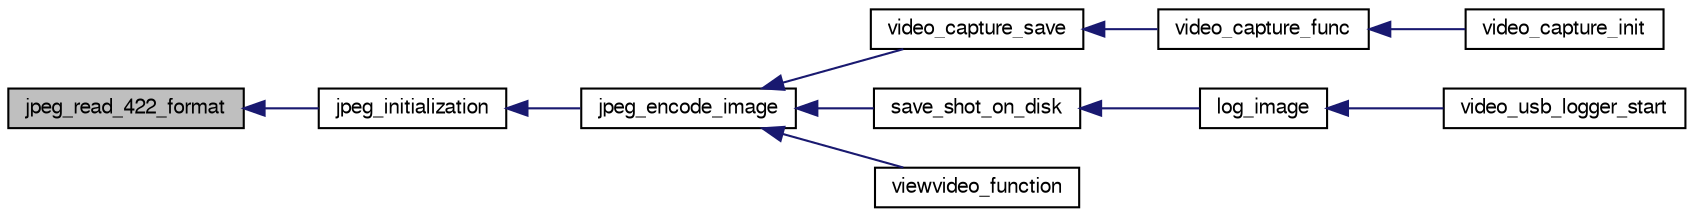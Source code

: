digraph "jpeg_read_422_format"
{
  edge [fontname="FreeSans",fontsize="10",labelfontname="FreeSans",labelfontsize="10"];
  node [fontname="FreeSans",fontsize="10",shape=record];
  rankdir="LR";
  Node1 [label="jpeg_read_422_format",height=0.2,width=0.4,color="black", fillcolor="grey75", style="filled", fontcolor="black"];
  Node1 -> Node2 [dir="back",color="midnightblue",fontsize="10",style="solid",fontname="FreeSans"];
  Node2 [label="jpeg_initialization",height=0.2,width=0.4,color="black", fillcolor="white", style="filled",URL="$jpeg_8c.html#a688433e5f55000ae893f2d5c29097691"];
  Node2 -> Node3 [dir="back",color="midnightblue",fontsize="10",style="solid",fontname="FreeSans"];
  Node3 [label="jpeg_encode_image",height=0.2,width=0.4,color="black", fillcolor="white", style="filled",URL="$jpeg_8h.html#ac1a4731c71f3529891f1750260db2626",tooltip="Encode an YUV422 image. "];
  Node3 -> Node4 [dir="back",color="midnightblue",fontsize="10",style="solid",fontname="FreeSans"];
  Node4 [label="video_capture_save",height=0.2,width=0.4,color="black", fillcolor="white", style="filled",URL="$video__capture_8c.html#a827eff900b2ec2115c0098701f7a2706"];
  Node4 -> Node5 [dir="back",color="midnightblue",fontsize="10",style="solid",fontname="FreeSans"];
  Node5 [label="video_capture_func",height=0.2,width=0.4,color="black", fillcolor="white", style="filled",URL="$video__capture_8c.html#a3e437d208a036f18893d795ea51bad16"];
  Node5 -> Node6 [dir="back",color="midnightblue",fontsize="10",style="solid",fontname="FreeSans"];
  Node6 [label="video_capture_init",height=0.2,width=0.4,color="black", fillcolor="white", style="filled",URL="$video__capture_8h.html#afd5936d0a4d5e8abd118dfac97638829"];
  Node3 -> Node7 [dir="back",color="midnightblue",fontsize="10",style="solid",fontname="FreeSans"];
  Node7 [label="save_shot_on_disk",height=0.2,width=0.4,color="black", fillcolor="white", style="filled",URL="$video__usb__logger_8c.html#abc8ecf0e87a6e3a49488238acc2ceee8"];
  Node7 -> Node8 [dir="back",color="midnightblue",fontsize="10",style="solid",fontname="FreeSans"];
  Node8 [label="log_image",height=0.2,width=0.4,color="black", fillcolor="white", style="filled",URL="$video__usb__logger_8c.html#a8dfbc751f11f51fb2020f0b6c3409510"];
  Node8 -> Node9 [dir="back",color="midnightblue",fontsize="10",style="solid",fontname="FreeSans"];
  Node9 [label="video_usb_logger_start",height=0.2,width=0.4,color="black", fillcolor="white", style="filled",URL="$video__usb__logger_8h.html#a371634939fbb925daf5f698a8f9fad1f",tooltip="Start the file logger and open a new file. "];
  Node3 -> Node10 [dir="back",color="midnightblue",fontsize="10",style="solid",fontname="FreeSans"];
  Node10 [label="viewvideo_function",height=0.2,width=0.4,color="black", fillcolor="white", style="filled",URL="$viewvideo_8c.html#a4796c0ca6ba23a9dd0172784d2e94d59",tooltip="Handles all the video streaming and saving of the image shots This is a separate thread, so it needs to be thread safe! "];
}
